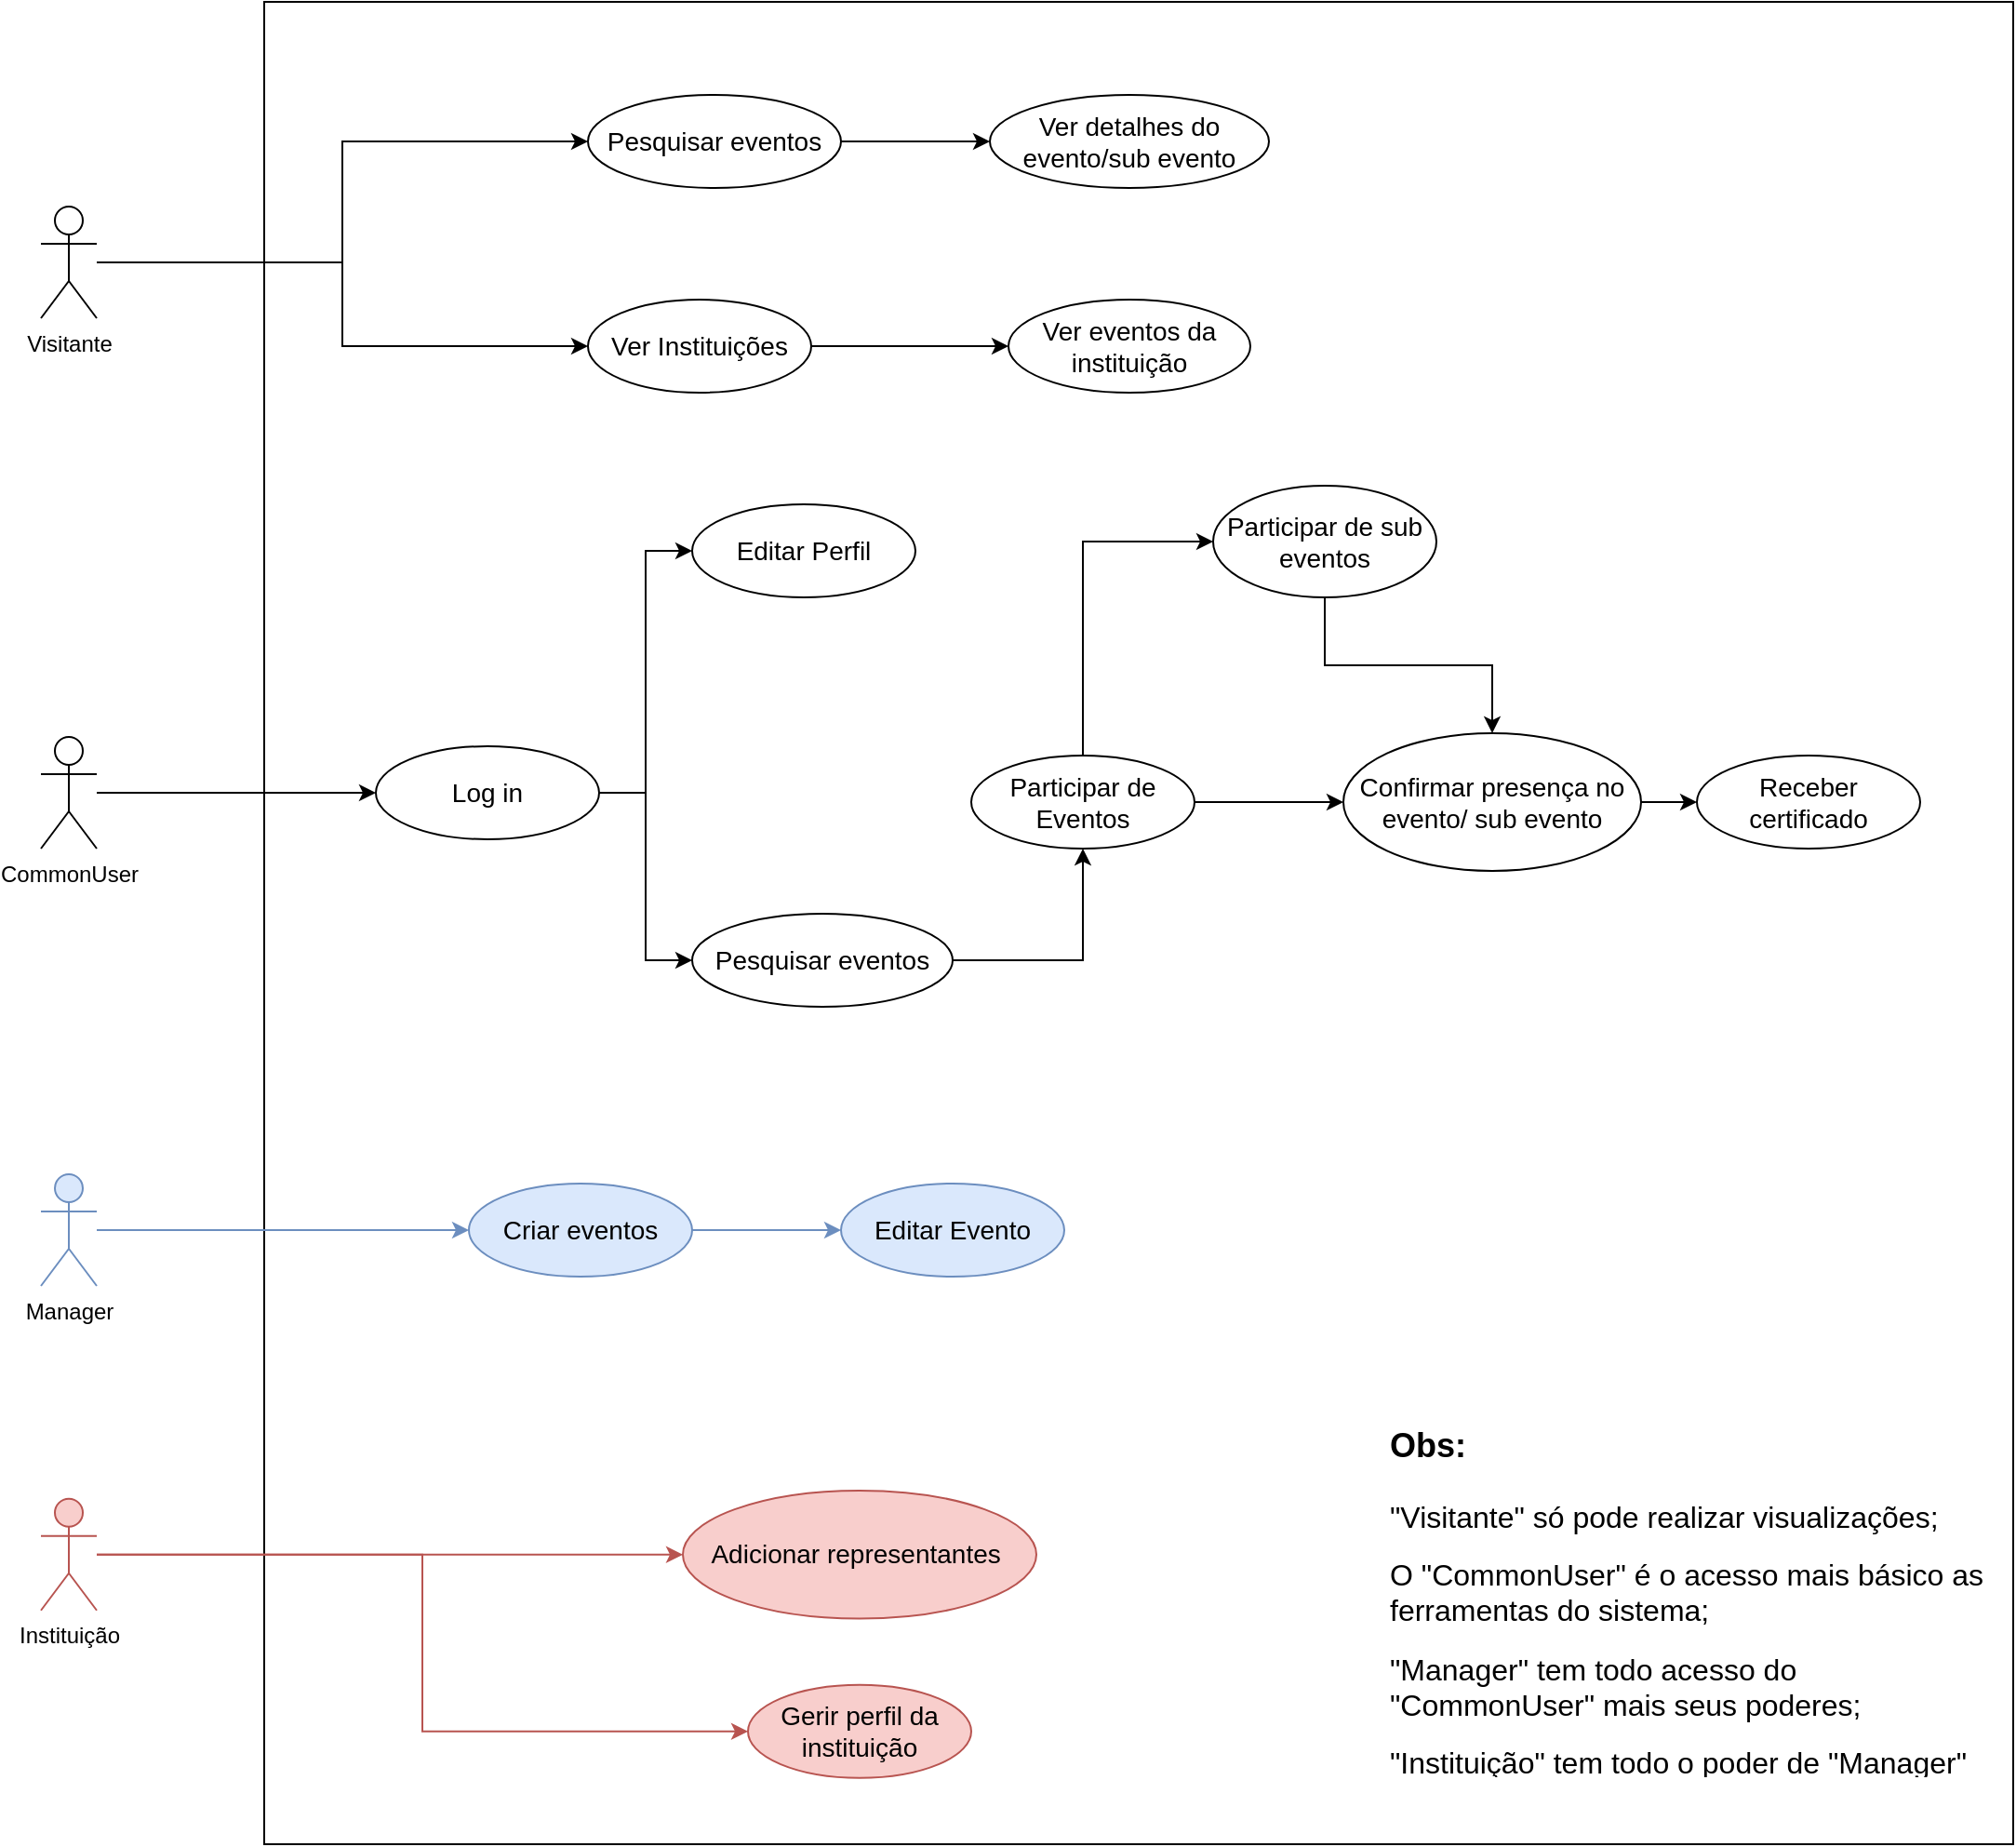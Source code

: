 <mxfile version="13.7.1" type="device"><diagram id="yRCA3a-_i0WIAYSsbtiY" name="Page-1"><mxGraphModel dx="1212" dy="692" grid="1" gridSize="10" guides="1" tooltips="1" connect="1" arrows="1" fold="1" page="1" pageScale="1" pageWidth="827" pageHeight="1169" math="0" shadow="0"><root><mxCell id="0"/><mxCell id="1" parent="0"/><mxCell id="4dxB8HDLXAz6gAvHYUgg-18" value="" style="verticalLabelPosition=bottom;verticalAlign=top;html=1;shape=mxgraph.basic.rect;fillColor2=none;strokeWidth=1;size=20;indent=5;" vertex="1" parent="1"><mxGeometry x="240" y="120" width="940" height="990" as="geometry"/></mxCell><mxCell id="4dxB8HDLXAz6gAvHYUgg-9" style="edgeStyle=orthogonalEdgeStyle;rounded=0;orthogonalLoop=1;jettySize=auto;html=1;entryX=0;entryY=0.5;entryDx=0;entryDy=0;" edge="1" parent="1" source="4dxB8HDLXAz6gAvHYUgg-1" target="4dxB8HDLXAz6gAvHYUgg-5"><mxGeometry relative="1" as="geometry"/></mxCell><mxCell id="4dxB8HDLXAz6gAvHYUgg-1" value="CommonUser" style="shape=umlActor;verticalLabelPosition=bottom;verticalAlign=top;html=1;outlineConnect=0;" vertex="1" parent="1"><mxGeometry x="120" y="515" width="30" height="60" as="geometry"/></mxCell><mxCell id="4dxB8HDLXAz6gAvHYUgg-86" style="edgeStyle=orthogonalEdgeStyle;rounded=0;orthogonalLoop=1;jettySize=auto;html=1;" edge="1" parent="1" source="4dxB8HDLXAz6gAvHYUgg-2" target="4dxB8HDLXAz6gAvHYUgg-10"><mxGeometry relative="1" as="geometry"/></mxCell><mxCell id="4dxB8HDLXAz6gAvHYUgg-2" value="&lt;font style=&quot;font-size: 14px&quot;&gt;Pesquisar eventos&lt;/font&gt;" style="ellipse;whiteSpace=wrap;html=1;" vertex="1" parent="1"><mxGeometry x="470" y="610" width="140" height="50" as="geometry"/></mxCell><mxCell id="4dxB8HDLXAz6gAvHYUgg-69" style="edgeStyle=orthogonalEdgeStyle;rounded=0;orthogonalLoop=1;jettySize=auto;html=1;entryX=0;entryY=0.5;entryDx=0;entryDy=0;" edge="1" parent="1" source="4dxB8HDLXAz6gAvHYUgg-5" target="4dxB8HDLXAz6gAvHYUgg-67"><mxGeometry relative="1" as="geometry"/></mxCell><mxCell id="4dxB8HDLXAz6gAvHYUgg-71" style="edgeStyle=orthogonalEdgeStyle;rounded=0;orthogonalLoop=1;jettySize=auto;html=1;entryX=0;entryY=0.5;entryDx=0;entryDy=0;" edge="1" parent="1" source="4dxB8HDLXAz6gAvHYUgg-5" target="4dxB8HDLXAz6gAvHYUgg-2"><mxGeometry relative="1" as="geometry"/></mxCell><mxCell id="4dxB8HDLXAz6gAvHYUgg-5" value="&lt;font style=&quot;font-size: 14px&quot;&gt;Log in&lt;/font&gt;" style="ellipse;whiteSpace=wrap;html=1;" vertex="1" parent="1"><mxGeometry x="300" y="520" width="120" height="50" as="geometry"/></mxCell><mxCell id="4dxB8HDLXAz6gAvHYUgg-75" style="edgeStyle=orthogonalEdgeStyle;rounded=0;orthogonalLoop=1;jettySize=auto;html=1;entryX=0;entryY=0.5;entryDx=0;entryDy=0;exitX=0.5;exitY=0;exitDx=0;exitDy=0;" edge="1" parent="1" source="4dxB8HDLXAz6gAvHYUgg-10" target="4dxB8HDLXAz6gAvHYUgg-24"><mxGeometry relative="1" as="geometry"/></mxCell><mxCell id="4dxB8HDLXAz6gAvHYUgg-88" style="edgeStyle=orthogonalEdgeStyle;rounded=0;orthogonalLoop=1;jettySize=auto;html=1;" edge="1" parent="1" source="4dxB8HDLXAz6gAvHYUgg-10" target="4dxB8HDLXAz6gAvHYUgg-85"><mxGeometry relative="1" as="geometry"/></mxCell><mxCell id="4dxB8HDLXAz6gAvHYUgg-10" value="&lt;font style=&quot;font-size: 14px&quot;&gt;Participar de Eventos&lt;/font&gt;" style="ellipse;whiteSpace=wrap;html=1;" vertex="1" parent="1"><mxGeometry x="620" y="525" width="120" height="50" as="geometry"/></mxCell><mxCell id="4dxB8HDLXAz6gAvHYUgg-87" style="edgeStyle=orthogonalEdgeStyle;rounded=0;orthogonalLoop=1;jettySize=auto;html=1;" edge="1" parent="1" source="4dxB8HDLXAz6gAvHYUgg-24" target="4dxB8HDLXAz6gAvHYUgg-85"><mxGeometry relative="1" as="geometry"/></mxCell><mxCell id="4dxB8HDLXAz6gAvHYUgg-24" value="&lt;font style=&quot;font-size: 14px&quot;&gt;Participar de sub eventos&lt;/font&gt;" style="ellipse;whiteSpace=wrap;html=1;" vertex="1" parent="1"><mxGeometry x="750" y="380" width="120" height="60" as="geometry"/></mxCell><mxCell id="4dxB8HDLXAz6gAvHYUgg-30" style="edgeStyle=orthogonalEdgeStyle;rounded=0;orthogonalLoop=1;jettySize=auto;html=1;fillColor=#dae8fc;strokeColor=#6c8ebf;" edge="1" parent="1" source="4dxB8HDLXAz6gAvHYUgg-27" target="4dxB8HDLXAz6gAvHYUgg-29"><mxGeometry relative="1" as="geometry"/></mxCell><mxCell id="4dxB8HDLXAz6gAvHYUgg-27" value="Manager" style="shape=umlActor;verticalLabelPosition=bottom;verticalAlign=top;html=1;outlineConnect=0;fillColor=#dae8fc;strokeColor=#6c8ebf;" vertex="1" parent="1"><mxGeometry x="120" y="750" width="30" height="60" as="geometry"/></mxCell><mxCell id="4dxB8HDLXAz6gAvHYUgg-84" style="edgeStyle=orthogonalEdgeStyle;rounded=0;orthogonalLoop=1;jettySize=auto;html=1;entryX=0;entryY=0.5;entryDx=0;entryDy=0;fillColor=#dae8fc;strokeColor=#6c8ebf;" edge="1" parent="1" source="4dxB8HDLXAz6gAvHYUgg-29" target="4dxB8HDLXAz6gAvHYUgg-34"><mxGeometry relative="1" as="geometry"/></mxCell><mxCell id="4dxB8HDLXAz6gAvHYUgg-29" value="&lt;font style=&quot;font-size: 14px&quot;&gt;Criar eventos&lt;/font&gt;" style="ellipse;whiteSpace=wrap;html=1;fillColor=#dae8fc;strokeColor=#6c8ebf;gradientDirection=south;" vertex="1" parent="1"><mxGeometry x="350" y="755" width="120" height="50" as="geometry"/></mxCell><mxCell id="4dxB8HDLXAz6gAvHYUgg-34" value="&lt;font style=&quot;font-size: 14px&quot;&gt;Editar Evento&lt;/font&gt;" style="ellipse;whiteSpace=wrap;html=1;fillColor=#dae8fc;strokeColor=#6c8ebf;" vertex="1" parent="1"><mxGeometry x="550" y="755" width="120" height="50" as="geometry"/></mxCell><mxCell id="4dxB8HDLXAz6gAvHYUgg-38" value="&lt;font style=&quot;font-size: 14px&quot;&gt;Adicionar representantes&amp;nbsp;&lt;/font&gt;" style="ellipse;whiteSpace=wrap;html=1;fillColor=#f8cecc;strokeColor=#b85450;" vertex="1" parent="1"><mxGeometry x="465" y="920" width="190" height="68.75" as="geometry"/></mxCell><mxCell id="4dxB8HDLXAz6gAvHYUgg-41" style="edgeStyle=orthogonalEdgeStyle;rounded=0;orthogonalLoop=1;jettySize=auto;html=1;entryX=0;entryY=0.5;entryDx=0;entryDy=0;fillColor=#f8cecc;strokeColor=#b85450;" edge="1" parent="1" source="4dxB8HDLXAz6gAvHYUgg-39" target="4dxB8HDLXAz6gAvHYUgg-38"><mxGeometry relative="1" as="geometry"/></mxCell><mxCell id="4dxB8HDLXAz6gAvHYUgg-79" style="edgeStyle=orthogonalEdgeStyle;rounded=0;orthogonalLoop=1;jettySize=auto;html=1;entryX=0;entryY=0.5;entryDx=0;entryDy=0;fillColor=#f8cecc;strokeColor=#b85450;" edge="1" parent="1" source="4dxB8HDLXAz6gAvHYUgg-39" target="4dxB8HDLXAz6gAvHYUgg-78"><mxGeometry relative="1" as="geometry"/></mxCell><mxCell id="4dxB8HDLXAz6gAvHYUgg-39" value="Instituição" style="shape=umlActor;verticalLabelPosition=bottom;verticalAlign=top;html=1;outlineConnect=0;fillColor=#f8cecc;strokeColor=#b85450;" vertex="1" parent="1"><mxGeometry x="120" y="924.37" width="30" height="60" as="geometry"/></mxCell><mxCell id="4dxB8HDLXAz6gAvHYUgg-51" value="&lt;h1&gt;&lt;font style=&quot;font-size: 18px&quot;&gt;Obs:&lt;/font&gt;&lt;/h1&gt;&lt;p&gt;&lt;font size=&quot;3&quot;&gt;&quot;Visitante&quot; só pode realizar visualizações;&lt;/font&gt;&lt;/p&gt;&lt;p&gt;&lt;font size=&quot;3&quot;&gt;O &quot;CommonUser&quot; é o acesso mais básico as ferramentas do sistema;&lt;/font&gt;&lt;/p&gt;&lt;p&gt;&lt;font size=&quot;3&quot;&gt;&quot;Manager&quot; tem todo acesso do &quot;CommonUser&quot; mais seus poderes;&lt;/font&gt;&lt;/p&gt;&lt;p&gt;&lt;font size=&quot;3&quot;&gt;&quot;Instituição&quot; tem todo o poder de &quot;Manager&quot; mais &quot;CommonUser&quot;&lt;/font&gt;&lt;/p&gt;" style="text;html=1;strokeColor=none;fillColor=none;spacing=5;spacingTop=-20;whiteSpace=wrap;overflow=hidden;rounded=0;" vertex="1" parent="1"><mxGeometry x="840" y="874.37" width="330" height="200" as="geometry"/></mxCell><mxCell id="4dxB8HDLXAz6gAvHYUgg-53" value="&lt;font style=&quot;font-size: 14px&quot;&gt;Ver eventos da instituição&lt;/font&gt;" style="ellipse;whiteSpace=wrap;html=1;" vertex="1" parent="1"><mxGeometry x="640" y="280" width="130" height="50" as="geometry"/></mxCell><mxCell id="4dxB8HDLXAz6gAvHYUgg-58" style="edgeStyle=orthogonalEdgeStyle;rounded=0;orthogonalLoop=1;jettySize=auto;html=1;entryX=0;entryY=0.5;entryDx=0;entryDy=0;" edge="1" parent="1" source="4dxB8HDLXAz6gAvHYUgg-54" target="4dxB8HDLXAz6gAvHYUgg-55"><mxGeometry relative="1" as="geometry"/></mxCell><mxCell id="4dxB8HDLXAz6gAvHYUgg-59" style="edgeStyle=orthogonalEdgeStyle;rounded=0;orthogonalLoop=1;jettySize=auto;html=1;" edge="1" parent="1" source="4dxB8HDLXAz6gAvHYUgg-54" target="4dxB8HDLXAz6gAvHYUgg-56"><mxGeometry relative="1" as="geometry"/></mxCell><mxCell id="4dxB8HDLXAz6gAvHYUgg-54" value="Visitante" style="shape=umlActor;verticalLabelPosition=bottom;verticalAlign=top;html=1;outlineConnect=0;" vertex="1" parent="1"><mxGeometry x="120" y="230" width="30" height="60" as="geometry"/></mxCell><mxCell id="4dxB8HDLXAz6gAvHYUgg-83" style="edgeStyle=orthogonalEdgeStyle;rounded=0;orthogonalLoop=1;jettySize=auto;html=1;" edge="1" parent="1" source="4dxB8HDLXAz6gAvHYUgg-55" target="4dxB8HDLXAz6gAvHYUgg-82"><mxGeometry relative="1" as="geometry"/></mxCell><mxCell id="4dxB8HDLXAz6gAvHYUgg-55" value="&lt;font style=&quot;font-size: 14px&quot;&gt;Pesquisar eventos&lt;/font&gt;" style="ellipse;whiteSpace=wrap;html=1;" vertex="1" parent="1"><mxGeometry x="414" y="170" width="136" height="50" as="geometry"/></mxCell><mxCell id="4dxB8HDLXAz6gAvHYUgg-81" style="edgeStyle=orthogonalEdgeStyle;rounded=0;orthogonalLoop=1;jettySize=auto;html=1;" edge="1" parent="1" source="4dxB8HDLXAz6gAvHYUgg-56" target="4dxB8HDLXAz6gAvHYUgg-53"><mxGeometry relative="1" as="geometry"/></mxCell><mxCell id="4dxB8HDLXAz6gAvHYUgg-56" value="&lt;font style=&quot;font-size: 14px&quot;&gt;Ver Instituições&lt;/font&gt;" style="ellipse;whiteSpace=wrap;html=1;" vertex="1" parent="1"><mxGeometry x="414" y="280" width="120" height="50" as="geometry"/></mxCell><mxCell id="4dxB8HDLXAz6gAvHYUgg-67" value="&lt;font style=&quot;font-size: 14px&quot;&gt;Editar Perfil&lt;/font&gt;" style="ellipse;whiteSpace=wrap;html=1;" vertex="1" parent="1"><mxGeometry x="470" y="390" width="120" height="50" as="geometry"/></mxCell><mxCell id="4dxB8HDLXAz6gAvHYUgg-78" value="&lt;font style=&quot;font-size: 14px&quot;&gt;Gerir perfil da instituição&lt;/font&gt;" style="ellipse;whiteSpace=wrap;html=1;fillColor=#f8cecc;strokeColor=#b85450;" vertex="1" parent="1"><mxGeometry x="500" y="1024.37" width="120" height="50" as="geometry"/></mxCell><mxCell id="4dxB8HDLXAz6gAvHYUgg-82" value="&lt;font style=&quot;font-size: 14px&quot;&gt;Ver detalhes do evento/sub evento&lt;/font&gt;" style="ellipse;whiteSpace=wrap;html=1;" vertex="1" parent="1"><mxGeometry x="630" y="170" width="150" height="50" as="geometry"/></mxCell><mxCell id="4dxB8HDLXAz6gAvHYUgg-90" style="edgeStyle=orthogonalEdgeStyle;rounded=0;orthogonalLoop=1;jettySize=auto;html=1;" edge="1" parent="1" source="4dxB8HDLXAz6gAvHYUgg-85" target="4dxB8HDLXAz6gAvHYUgg-89"><mxGeometry relative="1" as="geometry"/></mxCell><mxCell id="4dxB8HDLXAz6gAvHYUgg-85" value="&lt;font style=&quot;font-size: 14px&quot;&gt;Confirmar presença no evento/ sub evento&lt;/font&gt;" style="ellipse;whiteSpace=wrap;html=1;" vertex="1" parent="1"><mxGeometry x="820" y="513" width="160" height="74" as="geometry"/></mxCell><mxCell id="4dxB8HDLXAz6gAvHYUgg-89" value="&lt;font style=&quot;font-size: 14px&quot;&gt;Receber certificado&lt;/font&gt;" style="ellipse;whiteSpace=wrap;html=1;" vertex="1" parent="1"><mxGeometry x="1010" y="525" width="120" height="50" as="geometry"/></mxCell></root></mxGraphModel></diagram></mxfile>